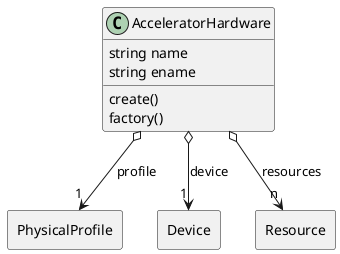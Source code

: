 @startuml

class "AcceleratorHardware" as Model {
 string name
 string ename

 create()
 factory()
 
}

rectangle "PhysicalProfile" as PhysicalProfile {
}

Model o--> "1" PhysicalProfile : profile


rectangle "Device" as Device {
}

Model o--> "1" Device : device


rectangle "Resource" as Resource {
}

Model o--> "n" Resource : resources




@enduml
